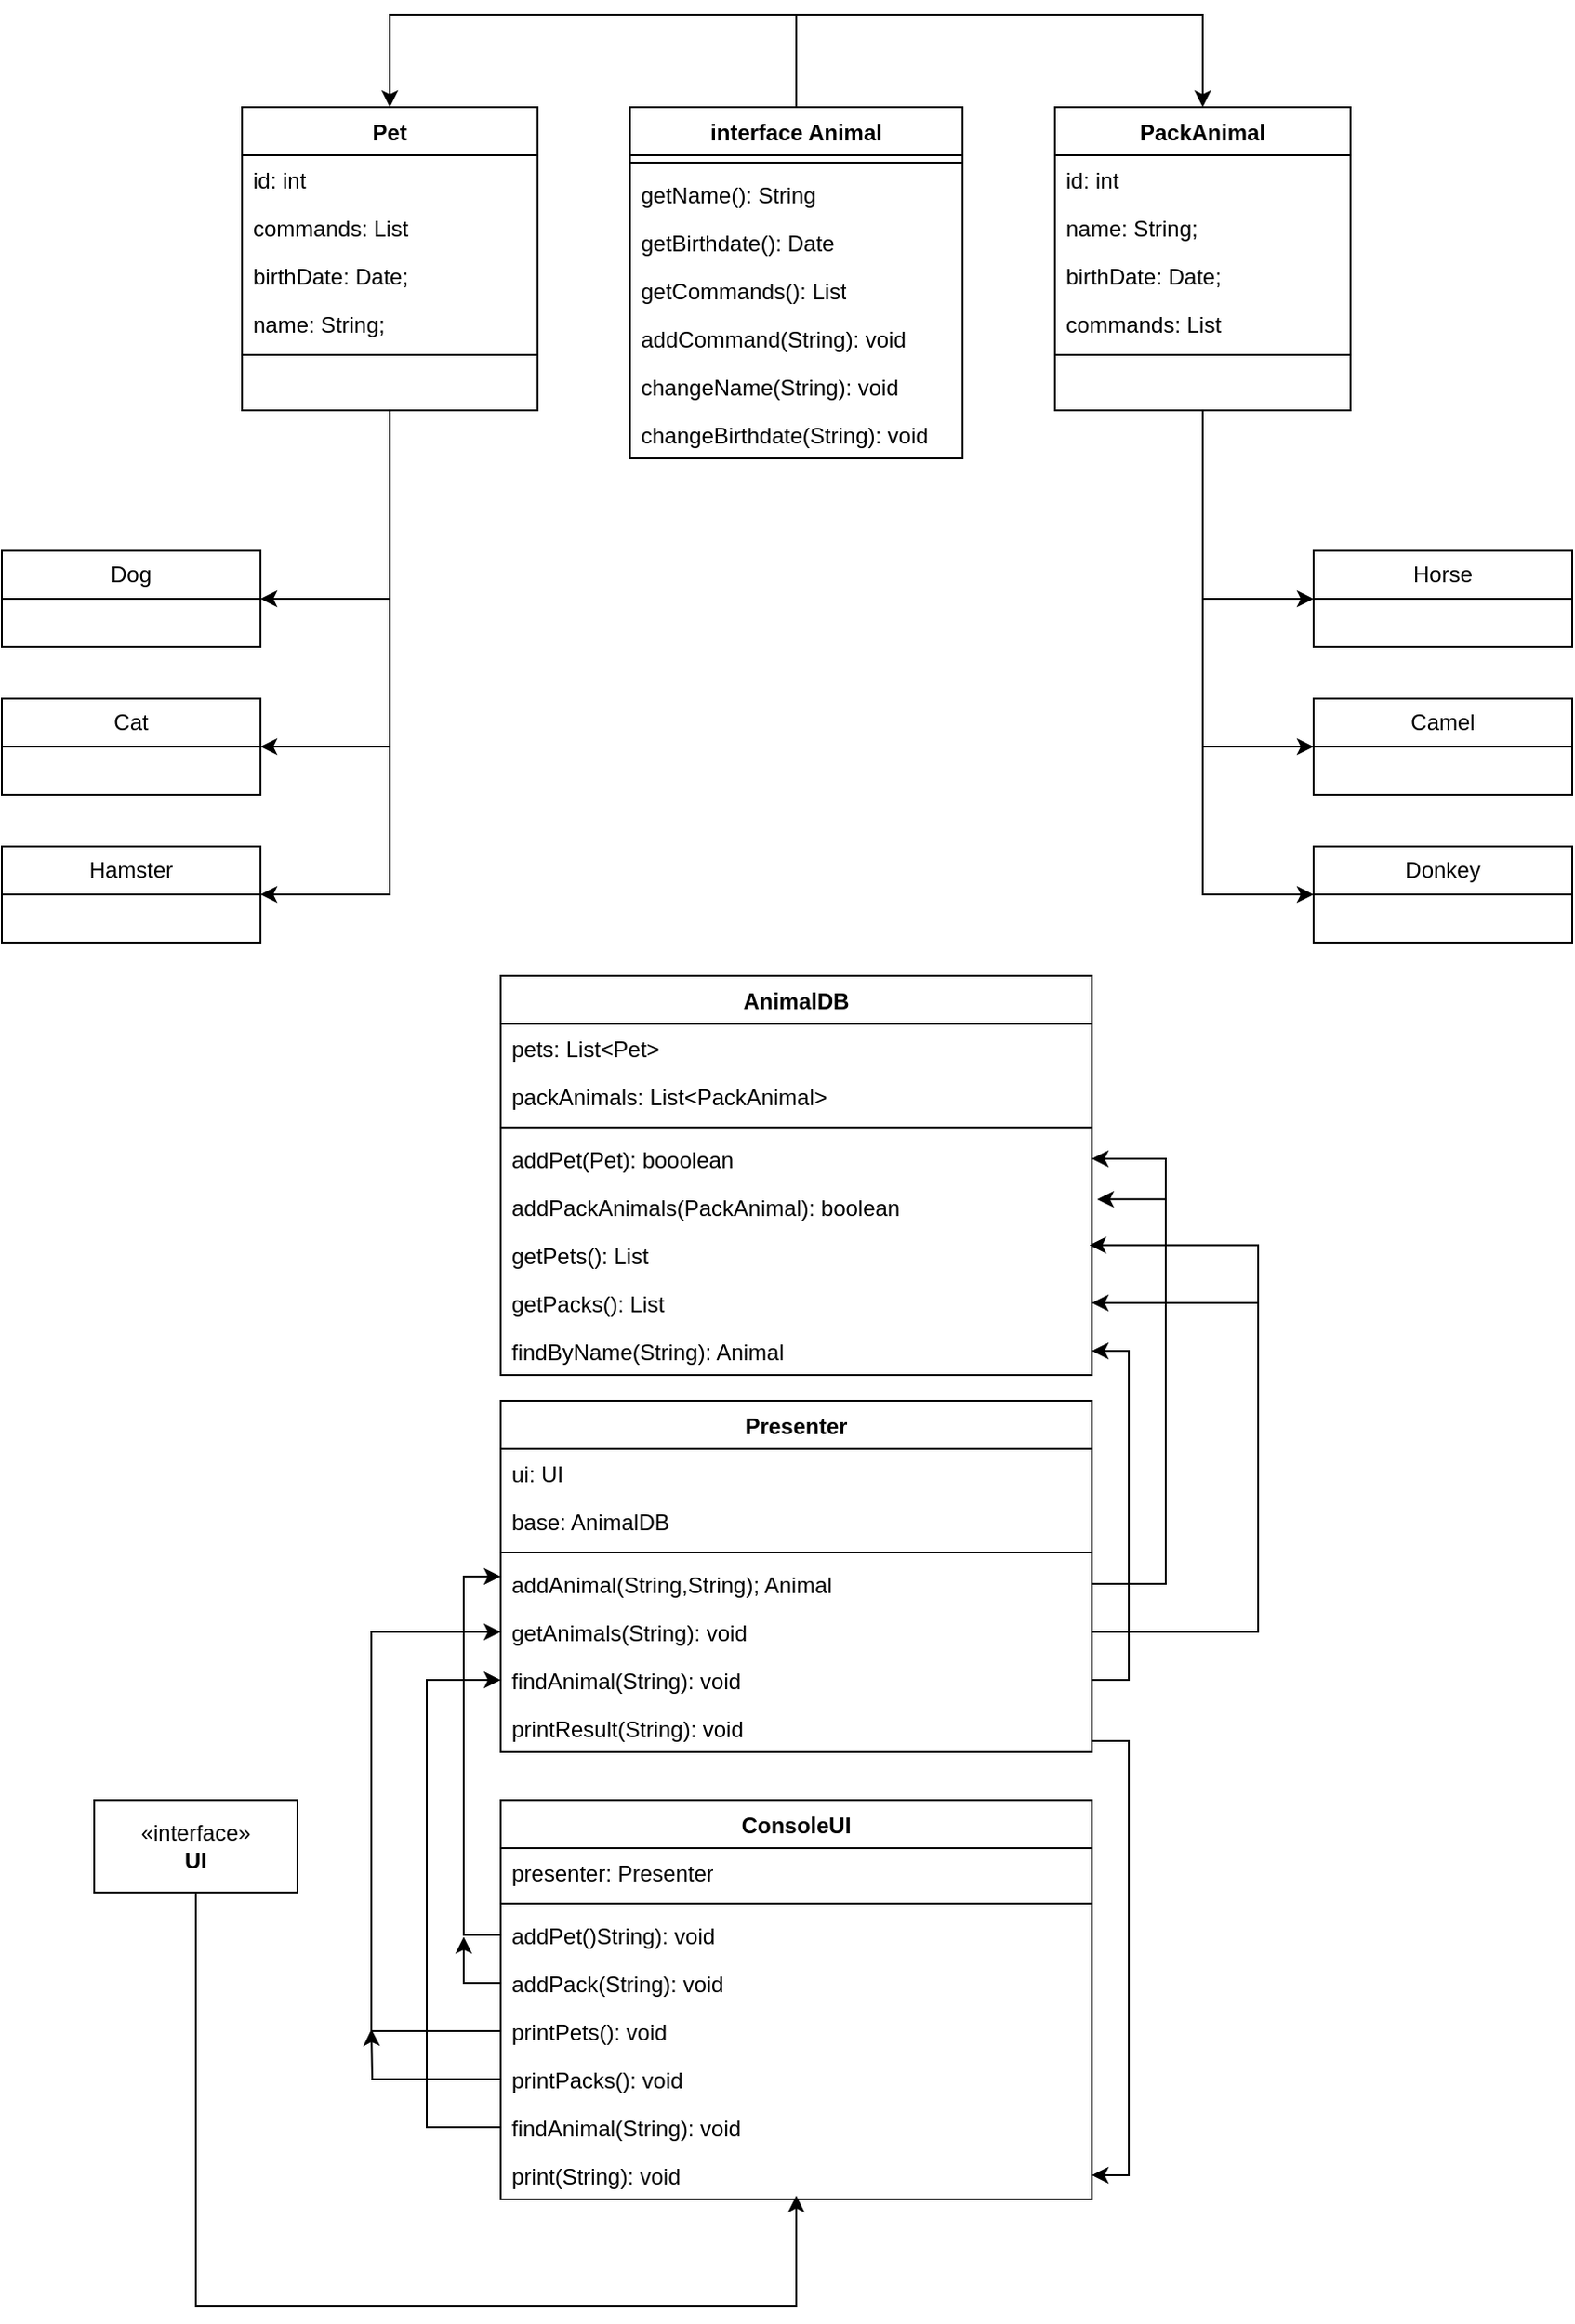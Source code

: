 <mxfile version="24.7.8">
  <diagram id="C5RBs43oDa-KdzZeNtuy" name="Page-1">
    <mxGraphModel dx="1621" dy="557" grid="1" gridSize="10" guides="1" tooltips="1" connect="1" arrows="1" fold="1" page="1" pageScale="1" pageWidth="827" pageHeight="1169" math="0" shadow="0">
      <root>
        <mxCell id="WIyWlLk6GJQsqaUBKTNV-0" />
        <mxCell id="WIyWlLk6GJQsqaUBKTNV-1" parent="WIyWlLk6GJQsqaUBKTNV-0" />
        <mxCell id="Ycg3lBdJXNAUg9Lz-xLi-45" style="edgeStyle=orthogonalEdgeStyle;rounded=0;orthogonalLoop=1;jettySize=auto;html=1;entryX=0.5;entryY=0;entryDx=0;entryDy=0;" parent="WIyWlLk6GJQsqaUBKTNV-1" source="Ycg3lBdJXNAUg9Lz-xLi-7" target="Ycg3lBdJXNAUg9Lz-xLi-25" edge="1">
          <mxGeometry relative="1" as="geometry">
            <mxPoint x="170" y="210" as="targetPoint" />
            <Array as="points">
              <mxPoint x="390" y="40" />
              <mxPoint x="170" y="40" />
            </Array>
          </mxGeometry>
        </mxCell>
        <mxCell id="Ycg3lBdJXNAUg9Lz-xLi-46" style="edgeStyle=orthogonalEdgeStyle;rounded=0;orthogonalLoop=1;jettySize=auto;html=1;entryX=0.5;entryY=0;entryDx=0;entryDy=0;exitX=0.5;exitY=0;exitDx=0;exitDy=0;" parent="WIyWlLk6GJQsqaUBKTNV-1" source="Ycg3lBdJXNAUg9Lz-xLi-7" target="Ycg3lBdJXNAUg9Lz-xLi-12" edge="1">
          <mxGeometry relative="1" as="geometry">
            <Array as="points">
              <mxPoint x="390" y="40" />
              <mxPoint x="610" y="40" />
            </Array>
          </mxGeometry>
        </mxCell>
        <mxCell id="Ycg3lBdJXNAUg9Lz-xLi-7" value="&lt;span style=&quot;&quot;&gt;interface Animal&lt;/span&gt;" style="swimlane;fontStyle=1;align=center;verticalAlign=top;childLayout=stackLayout;horizontal=1;startSize=26;horizontalStack=0;resizeParent=1;resizeParentMax=0;resizeLast=0;collapsible=1;marginBottom=0;whiteSpace=wrap;html=1;" parent="WIyWlLk6GJQsqaUBKTNV-1" vertex="1">
          <mxGeometry x="300" y="90" width="180" height="190" as="geometry" />
        </mxCell>
        <mxCell id="Ycg3lBdJXNAUg9Lz-xLi-9" value="" style="line;strokeWidth=1;fillColor=none;align=left;verticalAlign=middle;spacingTop=-1;spacingLeft=3;spacingRight=3;rotatable=0;labelPosition=right;points=[];portConstraint=eastwest;strokeColor=inherit;" parent="Ycg3lBdJXNAUg9Lz-xLi-7" vertex="1">
          <mxGeometry y="26" width="180" height="8" as="geometry" />
        </mxCell>
        <mxCell id="Ycg3lBdJXNAUg9Lz-xLi-10" value="getName(): String" style="text;strokeColor=none;fillColor=none;align=left;verticalAlign=top;spacingLeft=4;spacingRight=4;overflow=hidden;rotatable=0;points=[[0,0.5],[1,0.5]];portConstraint=eastwest;whiteSpace=wrap;html=1;" parent="Ycg3lBdJXNAUg9Lz-xLi-7" vertex="1">
          <mxGeometry y="34" width="180" height="26" as="geometry" />
        </mxCell>
        <mxCell id="Ycg3lBdJXNAUg9Lz-xLi-17" value="getBirthdate(): Date" style="text;strokeColor=none;fillColor=none;align=left;verticalAlign=top;spacingLeft=4;spacingRight=4;overflow=hidden;rotatable=0;points=[[0,0.5],[1,0.5]];portConstraint=eastwest;whiteSpace=wrap;html=1;" parent="Ycg3lBdJXNAUg9Lz-xLi-7" vertex="1">
          <mxGeometry y="60" width="180" height="26" as="geometry" />
        </mxCell>
        <mxCell id="Ycg3lBdJXNAUg9Lz-xLi-18" value="getCommands(): List" style="text;strokeColor=none;fillColor=none;align=left;verticalAlign=top;spacingLeft=4;spacingRight=4;overflow=hidden;rotatable=0;points=[[0,0.5],[1,0.5]];portConstraint=eastwest;whiteSpace=wrap;html=1;" parent="Ycg3lBdJXNAUg9Lz-xLi-7" vertex="1">
          <mxGeometry y="86" width="180" height="26" as="geometry" />
        </mxCell>
        <mxCell id="Ycg3lBdJXNAUg9Lz-xLi-19" value="addCommand(String): void" style="text;strokeColor=none;fillColor=none;align=left;verticalAlign=top;spacingLeft=4;spacingRight=4;overflow=hidden;rotatable=0;points=[[0,0.5],[1,0.5]];portConstraint=eastwest;whiteSpace=wrap;html=1;" parent="Ycg3lBdJXNAUg9Lz-xLi-7" vertex="1">
          <mxGeometry y="112" width="180" height="26" as="geometry" />
        </mxCell>
        <mxCell id="Ycg3lBdJXNAUg9Lz-xLi-20" value="changeName(String): void" style="text;strokeColor=none;fillColor=none;align=left;verticalAlign=top;spacingLeft=4;spacingRight=4;overflow=hidden;rotatable=0;points=[[0,0.5],[1,0.5]];portConstraint=eastwest;whiteSpace=wrap;html=1;" parent="Ycg3lBdJXNAUg9Lz-xLi-7" vertex="1">
          <mxGeometry y="138" width="180" height="26" as="geometry" />
        </mxCell>
        <mxCell id="Ycg3lBdJXNAUg9Lz-xLi-21" value="changeBirthdate(String&lt;span style=&quot;background-color: initial;&quot;&gt;): void&lt;/span&gt;" style="text;strokeColor=none;fillColor=none;align=left;verticalAlign=top;spacingLeft=4;spacingRight=4;overflow=hidden;rotatable=0;points=[[0,0.5],[1,0.5]];portConstraint=eastwest;whiteSpace=wrap;html=1;" parent="Ycg3lBdJXNAUg9Lz-xLi-7" vertex="1">
          <mxGeometry y="164" width="180" height="26" as="geometry" />
        </mxCell>
        <mxCell id="Ycg3lBdJXNAUg9Lz-xLi-47" style="edgeStyle=orthogonalEdgeStyle;rounded=0;orthogonalLoop=1;jettySize=auto;html=1;entryX=0;entryY=0.5;entryDx=0;entryDy=0;" parent="WIyWlLk6GJQsqaUBKTNV-1" source="Ycg3lBdJXNAUg9Lz-xLi-12" target="Ycg3lBdJXNAUg9Lz-xLi-35" edge="1">
          <mxGeometry relative="1" as="geometry" />
        </mxCell>
        <mxCell id="Ycg3lBdJXNAUg9Lz-xLi-48" style="edgeStyle=orthogonalEdgeStyle;rounded=0;orthogonalLoop=1;jettySize=auto;html=1;entryX=0;entryY=0.5;entryDx=0;entryDy=0;" parent="WIyWlLk6GJQsqaUBKTNV-1" source="Ycg3lBdJXNAUg9Lz-xLi-12" target="Ycg3lBdJXNAUg9Lz-xLi-36" edge="1">
          <mxGeometry relative="1" as="geometry" />
        </mxCell>
        <mxCell id="Ycg3lBdJXNAUg9Lz-xLi-49" style="edgeStyle=orthogonalEdgeStyle;rounded=0;orthogonalLoop=1;jettySize=auto;html=1;entryX=0;entryY=0.5;entryDx=0;entryDy=0;" parent="WIyWlLk6GJQsqaUBKTNV-1" source="Ycg3lBdJXNAUg9Lz-xLi-12" target="Ycg3lBdJXNAUg9Lz-xLi-37" edge="1">
          <mxGeometry relative="1" as="geometry" />
        </mxCell>
        <mxCell id="Ycg3lBdJXNAUg9Lz-xLi-12" value="PackAnimal" style="swimlane;fontStyle=1;align=center;verticalAlign=top;childLayout=stackLayout;horizontal=1;startSize=26;horizontalStack=0;resizeParent=1;resizeParentMax=0;resizeLast=0;collapsible=1;marginBottom=0;whiteSpace=wrap;html=1;" parent="WIyWlLk6GJQsqaUBKTNV-1" vertex="1">
          <mxGeometry x="530" y="90" width="160" height="164" as="geometry" />
        </mxCell>
        <mxCell id="ufn4fVdo2W2Rmp4vj_cQ-2" value="id: int" style="text;strokeColor=none;fillColor=none;align=left;verticalAlign=top;spacingLeft=4;spacingRight=4;overflow=hidden;rotatable=0;points=[[0,0.5],[1,0.5]];portConstraint=eastwest;whiteSpace=wrap;html=1;" vertex="1" parent="Ycg3lBdJXNAUg9Lz-xLi-12">
          <mxGeometry y="26" width="160" height="26" as="geometry" />
        </mxCell>
        <mxCell id="ufn4fVdo2W2Rmp4vj_cQ-5" value="name: String;" style="text;strokeColor=none;fillColor=none;align=left;verticalAlign=top;spacingLeft=4;spacingRight=4;overflow=hidden;rotatable=0;points=[[0,0.5],[1,0.5]];portConstraint=eastwest;whiteSpace=wrap;html=1;" vertex="1" parent="Ycg3lBdJXNAUg9Lz-xLi-12">
          <mxGeometry y="52" width="160" height="26" as="geometry" />
        </mxCell>
        <mxCell id="ufn4fVdo2W2Rmp4vj_cQ-4" value="birthDate: Date;" style="text;strokeColor=none;fillColor=none;align=left;verticalAlign=top;spacingLeft=4;spacingRight=4;overflow=hidden;rotatable=0;points=[[0,0.5],[1,0.5]];portConstraint=eastwest;whiteSpace=wrap;html=1;" vertex="1" parent="Ycg3lBdJXNAUg9Lz-xLi-12">
          <mxGeometry y="78" width="160" height="26" as="geometry" />
        </mxCell>
        <mxCell id="ufn4fVdo2W2Rmp4vj_cQ-3" value="commands: List" style="text;strokeColor=none;fillColor=none;align=left;verticalAlign=top;spacingLeft=4;spacingRight=4;overflow=hidden;rotatable=0;points=[[0,0.5],[1,0.5]];portConstraint=eastwest;whiteSpace=wrap;html=1;" vertex="1" parent="Ycg3lBdJXNAUg9Lz-xLi-12">
          <mxGeometry y="104" width="160" height="26" as="geometry" />
        </mxCell>
        <mxCell id="Ycg3lBdJXNAUg9Lz-xLi-14" value="" style="line;strokeWidth=1;fillColor=none;align=left;verticalAlign=middle;spacingTop=-1;spacingLeft=3;spacingRight=3;rotatable=0;labelPosition=right;points=[];portConstraint=eastwest;strokeColor=inherit;" parent="Ycg3lBdJXNAUg9Lz-xLi-12" vertex="1">
          <mxGeometry y="130" width="160" height="8" as="geometry" />
        </mxCell>
        <mxCell id="Ycg3lBdJXNAUg9Lz-xLi-15" value="&amp;nbsp;" style="text;strokeColor=none;fillColor=none;align=left;verticalAlign=top;spacingLeft=4;spacingRight=4;overflow=hidden;rotatable=0;points=[[0,0.5],[1,0.5]];portConstraint=eastwest;whiteSpace=wrap;html=1;" parent="Ycg3lBdJXNAUg9Lz-xLi-12" vertex="1">
          <mxGeometry y="138" width="160" height="26" as="geometry" />
        </mxCell>
        <mxCell id="Ycg3lBdJXNAUg9Lz-xLi-50" style="edgeStyle=orthogonalEdgeStyle;rounded=0;orthogonalLoop=1;jettySize=auto;html=1;entryX=1;entryY=0.5;entryDx=0;entryDy=0;" parent="WIyWlLk6GJQsqaUBKTNV-1" source="Ycg3lBdJXNAUg9Lz-xLi-25" target="Ycg3lBdJXNAUg9Lz-xLi-34" edge="1">
          <mxGeometry relative="1" as="geometry" />
        </mxCell>
        <mxCell id="Ycg3lBdJXNAUg9Lz-xLi-51" style="edgeStyle=orthogonalEdgeStyle;rounded=0;orthogonalLoop=1;jettySize=auto;html=1;entryX=1;entryY=0.5;entryDx=0;entryDy=0;" parent="WIyWlLk6GJQsqaUBKTNV-1" source="Ycg3lBdJXNAUg9Lz-xLi-25" target="Ycg3lBdJXNAUg9Lz-xLi-33" edge="1">
          <mxGeometry relative="1" as="geometry" />
        </mxCell>
        <mxCell id="Ycg3lBdJXNAUg9Lz-xLi-52" style="edgeStyle=orthogonalEdgeStyle;rounded=0;orthogonalLoop=1;jettySize=auto;html=1;entryX=1;entryY=0.5;entryDx=0;entryDy=0;" parent="WIyWlLk6GJQsqaUBKTNV-1" source="Ycg3lBdJXNAUg9Lz-xLi-25" target="Ycg3lBdJXNAUg9Lz-xLi-29" edge="1">
          <mxGeometry relative="1" as="geometry" />
        </mxCell>
        <mxCell id="Ycg3lBdJXNAUg9Lz-xLi-25" value="Pet" style="swimlane;fontStyle=1;align=center;verticalAlign=top;childLayout=stackLayout;horizontal=1;startSize=26;horizontalStack=0;resizeParent=1;resizeParentMax=0;resizeLast=0;collapsible=1;marginBottom=0;whiteSpace=wrap;html=1;" parent="WIyWlLk6GJQsqaUBKTNV-1" vertex="1">
          <mxGeometry x="90" y="90" width="160" height="164" as="geometry" />
        </mxCell>
        <mxCell id="ufn4fVdo2W2Rmp4vj_cQ-0" value="id: int" style="text;strokeColor=none;fillColor=none;align=left;verticalAlign=top;spacingLeft=4;spacingRight=4;overflow=hidden;rotatable=0;points=[[0,0.5],[1,0.5]];portConstraint=eastwest;whiteSpace=wrap;html=1;" vertex="1" parent="Ycg3lBdJXNAUg9Lz-xLi-25">
          <mxGeometry y="26" width="160" height="26" as="geometry" />
        </mxCell>
        <mxCell id="Ycg3lBdJXNAUg9Lz-xLi-23" value="commands: List" style="text;strokeColor=none;fillColor=none;align=left;verticalAlign=top;spacingLeft=4;spacingRight=4;overflow=hidden;rotatable=0;points=[[0,0.5],[1,0.5]];portConstraint=eastwest;whiteSpace=wrap;html=1;" parent="Ycg3lBdJXNAUg9Lz-xLi-25" vertex="1">
          <mxGeometry y="52" width="160" height="26" as="geometry" />
        </mxCell>
        <mxCell id="Ycg3lBdJXNAUg9Lz-xLi-22" value="birthDate: Date;" style="text;strokeColor=none;fillColor=none;align=left;verticalAlign=top;spacingLeft=4;spacingRight=4;overflow=hidden;rotatable=0;points=[[0,0.5],[1,0.5]];portConstraint=eastwest;whiteSpace=wrap;html=1;" parent="Ycg3lBdJXNAUg9Lz-xLi-25" vertex="1">
          <mxGeometry y="78" width="160" height="26" as="geometry" />
        </mxCell>
        <mxCell id="Ycg3lBdJXNAUg9Lz-xLi-8" value="name: String;" style="text;strokeColor=none;fillColor=none;align=left;verticalAlign=top;spacingLeft=4;spacingRight=4;overflow=hidden;rotatable=0;points=[[0,0.5],[1,0.5]];portConstraint=eastwest;whiteSpace=wrap;html=1;" parent="Ycg3lBdJXNAUg9Lz-xLi-25" vertex="1">
          <mxGeometry y="104" width="160" height="26" as="geometry" />
        </mxCell>
        <mxCell id="Ycg3lBdJXNAUg9Lz-xLi-27" value="" style="line;strokeWidth=1;fillColor=none;align=left;verticalAlign=middle;spacingTop=-1;spacingLeft=3;spacingRight=3;rotatable=0;labelPosition=right;points=[];portConstraint=eastwest;strokeColor=inherit;" parent="Ycg3lBdJXNAUg9Lz-xLi-25" vertex="1">
          <mxGeometry y="130" width="160" height="8" as="geometry" />
        </mxCell>
        <mxCell id="Ycg3lBdJXNAUg9Lz-xLi-28" value="&amp;nbsp;" style="text;strokeColor=none;fillColor=none;align=left;verticalAlign=top;spacingLeft=4;spacingRight=4;overflow=hidden;rotatable=0;points=[[0,0.5],[1,0.5]];portConstraint=eastwest;whiteSpace=wrap;html=1;" parent="Ycg3lBdJXNAUg9Lz-xLi-25" vertex="1">
          <mxGeometry y="138" width="160" height="26" as="geometry" />
        </mxCell>
        <mxCell id="Ycg3lBdJXNAUg9Lz-xLi-29" value="Dog" style="swimlane;fontStyle=0;childLayout=stackLayout;horizontal=1;startSize=26;fillColor=none;horizontalStack=0;resizeParent=1;resizeParentMax=0;resizeLast=0;collapsible=1;marginBottom=0;whiteSpace=wrap;html=1;" parent="WIyWlLk6GJQsqaUBKTNV-1" vertex="1">
          <mxGeometry x="-40" y="330" width="140" height="52" as="geometry" />
        </mxCell>
        <mxCell id="Ycg3lBdJXNAUg9Lz-xLi-33" value="Cat" style="swimlane;fontStyle=0;childLayout=stackLayout;horizontal=1;startSize=26;fillColor=none;horizontalStack=0;resizeParent=1;resizeParentMax=0;resizeLast=0;collapsible=1;marginBottom=0;whiteSpace=wrap;html=1;" parent="WIyWlLk6GJQsqaUBKTNV-1" vertex="1">
          <mxGeometry x="-40" y="410" width="140" height="52" as="geometry" />
        </mxCell>
        <mxCell id="Ycg3lBdJXNAUg9Lz-xLi-34" value="Hamster" style="swimlane;fontStyle=0;childLayout=stackLayout;horizontal=1;startSize=26;fillColor=none;horizontalStack=0;resizeParent=1;resizeParentMax=0;resizeLast=0;collapsible=1;marginBottom=0;whiteSpace=wrap;html=1;" parent="WIyWlLk6GJQsqaUBKTNV-1" vertex="1">
          <mxGeometry x="-40" y="490" width="140" height="52" as="geometry" />
        </mxCell>
        <mxCell id="Ycg3lBdJXNAUg9Lz-xLi-35" value="Donkey" style="swimlane;fontStyle=0;childLayout=stackLayout;horizontal=1;startSize=26;fillColor=none;horizontalStack=0;resizeParent=1;resizeParentMax=0;resizeLast=0;collapsible=1;marginBottom=0;whiteSpace=wrap;html=1;" parent="WIyWlLk6GJQsqaUBKTNV-1" vertex="1">
          <mxGeometry x="670" y="490" width="140" height="52" as="geometry" />
        </mxCell>
        <mxCell id="Ycg3lBdJXNAUg9Lz-xLi-36" value="Camel" style="swimlane;fontStyle=0;childLayout=stackLayout;horizontal=1;startSize=26;fillColor=none;horizontalStack=0;resizeParent=1;resizeParentMax=0;resizeLast=0;collapsible=1;marginBottom=0;whiteSpace=wrap;html=1;" parent="WIyWlLk6GJQsqaUBKTNV-1" vertex="1">
          <mxGeometry x="670" y="410" width="140" height="52" as="geometry" />
        </mxCell>
        <mxCell id="Ycg3lBdJXNAUg9Lz-xLi-37" value="Horse" style="swimlane;fontStyle=0;childLayout=stackLayout;horizontal=1;startSize=26;fillColor=none;horizontalStack=0;resizeParent=1;resizeParentMax=0;resizeLast=0;collapsible=1;marginBottom=0;whiteSpace=wrap;html=1;" parent="WIyWlLk6GJQsqaUBKTNV-1" vertex="1">
          <mxGeometry x="670" y="330" width="140" height="52" as="geometry" />
        </mxCell>
        <mxCell id="Ycg3lBdJXNAUg9Lz-xLi-57" value="AnimalDB" style="swimlane;fontStyle=1;align=center;verticalAlign=top;childLayout=stackLayout;horizontal=1;startSize=26;horizontalStack=0;resizeParent=1;resizeParentMax=0;resizeLast=0;collapsible=1;marginBottom=0;whiteSpace=wrap;html=1;" parent="WIyWlLk6GJQsqaUBKTNV-1" vertex="1">
          <mxGeometry x="230" y="560" width="320" height="216" as="geometry" />
        </mxCell>
        <mxCell id="Ycg3lBdJXNAUg9Lz-xLi-58" value="pets: List&amp;lt;Pet&amp;gt;" style="text;strokeColor=none;fillColor=none;align=left;verticalAlign=top;spacingLeft=4;spacingRight=4;overflow=hidden;rotatable=0;points=[[0,0.5],[1,0.5]];portConstraint=eastwest;html=1;whiteSpace=wrap;" parent="Ycg3lBdJXNAUg9Lz-xLi-57" vertex="1">
          <mxGeometry y="26" width="320" height="26" as="geometry" />
        </mxCell>
        <mxCell id="Ycg3lBdJXNAUg9Lz-xLi-61" value="packAnimals: List&amp;lt;PackAnimal&amp;gt;" style="text;strokeColor=none;fillColor=none;align=left;verticalAlign=top;spacingLeft=4;spacingRight=4;overflow=hidden;rotatable=0;points=[[0,0.5],[1,0.5]];portConstraint=eastwest;html=1;whiteSpace=wrap;" parent="Ycg3lBdJXNAUg9Lz-xLi-57" vertex="1">
          <mxGeometry y="52" width="320" height="26" as="geometry" />
        </mxCell>
        <mxCell id="Ycg3lBdJXNAUg9Lz-xLi-59" value="" style="line;strokeWidth=1;fillColor=none;align=left;verticalAlign=middle;spacingTop=-1;spacingLeft=3;spacingRight=3;rotatable=0;labelPosition=right;points=[];portConstraint=eastwest;strokeColor=inherit;" parent="Ycg3lBdJXNAUg9Lz-xLi-57" vertex="1">
          <mxGeometry y="78" width="320" height="8" as="geometry" />
        </mxCell>
        <mxCell id="Ycg3lBdJXNAUg9Lz-xLi-60" value="addPet(Pet): booolean" style="text;strokeColor=none;fillColor=none;align=left;verticalAlign=top;spacingLeft=4;spacingRight=4;overflow=hidden;rotatable=0;points=[[0,0.5],[1,0.5]];portConstraint=eastwest;whiteSpace=wrap;html=1;" parent="Ycg3lBdJXNAUg9Lz-xLi-57" vertex="1">
          <mxGeometry y="86" width="320" height="26" as="geometry" />
        </mxCell>
        <mxCell id="Ycg3lBdJXNAUg9Lz-xLi-62" value="addPackAnimals(PackAnimal): boolean" style="text;strokeColor=none;fillColor=none;align=left;verticalAlign=top;spacingLeft=4;spacingRight=4;overflow=hidden;rotatable=0;points=[[0,0.5],[1,0.5]];portConstraint=eastwest;whiteSpace=wrap;html=1;" parent="Ycg3lBdJXNAUg9Lz-xLi-57" vertex="1">
          <mxGeometry y="112" width="320" height="26" as="geometry" />
        </mxCell>
        <mxCell id="Ycg3lBdJXNAUg9Lz-xLi-63" value="getPets(): List" style="text;strokeColor=none;fillColor=none;align=left;verticalAlign=top;spacingLeft=4;spacingRight=4;overflow=hidden;rotatable=0;points=[[0,0.5],[1,0.5]];portConstraint=eastwest;whiteSpace=wrap;html=1;" parent="Ycg3lBdJXNAUg9Lz-xLi-57" vertex="1">
          <mxGeometry y="138" width="320" height="26" as="geometry" />
        </mxCell>
        <mxCell id="Ycg3lBdJXNAUg9Lz-xLi-64" value="getPacks(): List" style="text;strokeColor=none;fillColor=none;align=left;verticalAlign=top;spacingLeft=4;spacingRight=4;overflow=hidden;rotatable=0;points=[[0,0.5],[1,0.5]];portConstraint=eastwest;whiteSpace=wrap;html=1;" parent="Ycg3lBdJXNAUg9Lz-xLi-57" vertex="1">
          <mxGeometry y="164" width="320" height="26" as="geometry" />
        </mxCell>
        <mxCell id="Ycg3lBdJXNAUg9Lz-xLi-65" value="findByName(String): Animal" style="text;strokeColor=none;fillColor=none;align=left;verticalAlign=top;spacingLeft=4;spacingRight=4;overflow=hidden;rotatable=0;points=[[0,0.5],[1,0.5]];portConstraint=eastwest;whiteSpace=wrap;html=1;" parent="Ycg3lBdJXNAUg9Lz-xLi-57" vertex="1">
          <mxGeometry y="190" width="320" height="26" as="geometry" />
        </mxCell>
        <mxCell id="Ycg3lBdJXNAUg9Lz-xLi-66" value="Presenter" style="swimlane;fontStyle=1;align=center;verticalAlign=top;childLayout=stackLayout;horizontal=1;startSize=26;horizontalStack=0;resizeParent=1;resizeParentMax=0;resizeLast=0;collapsible=1;marginBottom=0;whiteSpace=wrap;html=1;" parent="WIyWlLk6GJQsqaUBKTNV-1" vertex="1">
          <mxGeometry x="230" y="790" width="320" height="190" as="geometry" />
        </mxCell>
        <mxCell id="M4uywVU6o6SdYLzX6PSS-7" value="ui: UI" style="text;strokeColor=none;fillColor=none;align=left;verticalAlign=top;spacingLeft=4;spacingRight=4;overflow=hidden;rotatable=0;points=[[0,0.5],[1,0.5]];portConstraint=eastwest;whiteSpace=wrap;html=1;" parent="Ycg3lBdJXNAUg9Lz-xLi-66" vertex="1">
          <mxGeometry y="26" width="320" height="26" as="geometry" />
        </mxCell>
        <mxCell id="Ycg3lBdJXNAUg9Lz-xLi-67" value="base: AnimalDB" style="text;strokeColor=none;fillColor=none;align=left;verticalAlign=top;spacingLeft=4;spacingRight=4;overflow=hidden;rotatable=0;points=[[0,0.5],[1,0.5]];portConstraint=eastwest;whiteSpace=wrap;html=1;" parent="Ycg3lBdJXNAUg9Lz-xLi-66" vertex="1">
          <mxGeometry y="52" width="320" height="26" as="geometry" />
        </mxCell>
        <mxCell id="Ycg3lBdJXNAUg9Lz-xLi-68" value="" style="line;strokeWidth=1;fillColor=none;align=left;verticalAlign=middle;spacingTop=-1;spacingLeft=3;spacingRight=3;rotatable=0;labelPosition=right;points=[];portConstraint=eastwest;strokeColor=inherit;" parent="Ycg3lBdJXNAUg9Lz-xLi-66" vertex="1">
          <mxGeometry y="78" width="320" height="8" as="geometry" />
        </mxCell>
        <mxCell id="Ycg3lBdJXNAUg9Lz-xLi-69" value="addAnimal(String,String); Animal" style="text;strokeColor=none;fillColor=none;align=left;verticalAlign=top;spacingLeft=4;spacingRight=4;overflow=hidden;rotatable=0;points=[[0,0.5],[1,0.5]];portConstraint=eastwest;whiteSpace=wrap;html=1;" parent="Ycg3lBdJXNAUg9Lz-xLi-66" vertex="1">
          <mxGeometry y="86" width="320" height="26" as="geometry" />
        </mxCell>
        <mxCell id="M4uywVU6o6SdYLzX6PSS-5" value="getAnimals(String): void" style="text;strokeColor=none;fillColor=none;align=left;verticalAlign=top;spacingLeft=4;spacingRight=4;overflow=hidden;rotatable=0;points=[[0,0.5],[1,0.5]];portConstraint=eastwest;whiteSpace=wrap;html=1;" parent="Ycg3lBdJXNAUg9Lz-xLi-66" vertex="1">
          <mxGeometry y="112" width="320" height="26" as="geometry" />
        </mxCell>
        <mxCell id="M4uywVU6o6SdYLzX6PSS-6" value="findAnimal(String): void" style="text;strokeColor=none;fillColor=none;align=left;verticalAlign=top;spacingLeft=4;spacingRight=4;overflow=hidden;rotatable=0;points=[[0,0.5],[1,0.5]];portConstraint=eastwest;whiteSpace=wrap;html=1;" parent="Ycg3lBdJXNAUg9Lz-xLi-66" vertex="1">
          <mxGeometry y="138" width="320" height="26" as="geometry" />
        </mxCell>
        <mxCell id="M4uywVU6o6SdYLzX6PSS-8" value="printResult(String): void" style="text;strokeColor=none;fillColor=none;align=left;verticalAlign=top;spacingLeft=4;spacingRight=4;overflow=hidden;rotatable=0;points=[[0,0.5],[1,0.5]];portConstraint=eastwest;whiteSpace=wrap;html=1;" parent="Ycg3lBdJXNAUg9Lz-xLi-66" vertex="1">
          <mxGeometry y="164" width="320" height="26" as="geometry" />
        </mxCell>
        <mxCell id="Ycg3lBdJXNAUg9Lz-xLi-75" value="ConsoleUI" style="swimlane;fontStyle=1;align=center;verticalAlign=top;childLayout=stackLayout;horizontal=1;startSize=26;horizontalStack=0;resizeParent=1;resizeParentMax=0;resizeLast=0;collapsible=1;marginBottom=0;whiteSpace=wrap;html=1;" parent="WIyWlLk6GJQsqaUBKTNV-1" vertex="1">
          <mxGeometry x="230" y="1006" width="320" height="216" as="geometry" />
        </mxCell>
        <mxCell id="Ycg3lBdJXNAUg9Lz-xLi-76" value="presenter: Presenter" style="text;strokeColor=none;fillColor=none;align=left;verticalAlign=top;spacingLeft=4;spacingRight=4;overflow=hidden;rotatable=0;points=[[0,0.5],[1,0.5]];portConstraint=eastwest;whiteSpace=wrap;html=1;" parent="Ycg3lBdJXNAUg9Lz-xLi-75" vertex="1">
          <mxGeometry y="26" width="320" height="26" as="geometry" />
        </mxCell>
        <mxCell id="Ycg3lBdJXNAUg9Lz-xLi-77" value="" style="line;strokeWidth=1;fillColor=none;align=left;verticalAlign=middle;spacingTop=-1;spacingLeft=3;spacingRight=3;rotatable=0;labelPosition=right;points=[];portConstraint=eastwest;strokeColor=inherit;" parent="Ycg3lBdJXNAUg9Lz-xLi-75" vertex="1">
          <mxGeometry y="52" width="320" height="8" as="geometry" />
        </mxCell>
        <mxCell id="Ycg3lBdJXNAUg9Lz-xLi-78" value="addPet()String): void" style="text;strokeColor=none;fillColor=none;align=left;verticalAlign=top;spacingLeft=4;spacingRight=4;overflow=hidden;rotatable=0;points=[[0,0.5],[1,0.5]];portConstraint=eastwest;whiteSpace=wrap;html=1;" parent="Ycg3lBdJXNAUg9Lz-xLi-75" vertex="1">
          <mxGeometry y="60" width="320" height="26" as="geometry" />
        </mxCell>
        <mxCell id="M4uywVU6o6SdYLzX6PSS-0" value="addPack(String): void" style="text;strokeColor=none;fillColor=none;align=left;verticalAlign=top;spacingLeft=4;spacingRight=4;overflow=hidden;rotatable=0;points=[[0,0.5],[1,0.5]];portConstraint=eastwest;whiteSpace=wrap;html=1;" parent="Ycg3lBdJXNAUg9Lz-xLi-75" vertex="1">
          <mxGeometry y="86" width="320" height="26" as="geometry" />
        </mxCell>
        <mxCell id="M4uywVU6o6SdYLzX6PSS-1" value="printPets(): void" style="text;strokeColor=none;fillColor=none;align=left;verticalAlign=top;spacingLeft=4;spacingRight=4;overflow=hidden;rotatable=0;points=[[0,0.5],[1,0.5]];portConstraint=eastwest;whiteSpace=wrap;html=1;" parent="Ycg3lBdJXNAUg9Lz-xLi-75" vertex="1">
          <mxGeometry y="112" width="320" height="26" as="geometry" />
        </mxCell>
        <mxCell id="M4uywVU6o6SdYLzX6PSS-14" style="edgeStyle=orthogonalEdgeStyle;rounded=0;orthogonalLoop=1;jettySize=auto;html=1;exitX=0;exitY=0.5;exitDx=0;exitDy=0;" parent="Ycg3lBdJXNAUg9Lz-xLi-75" source="M4uywVU6o6SdYLzX6PSS-2" edge="1">
          <mxGeometry relative="1" as="geometry">
            <mxPoint x="-70.0" y="124" as="targetPoint" />
          </mxGeometry>
        </mxCell>
        <mxCell id="M4uywVU6o6SdYLzX6PSS-2" value="printPacks(): void" style="text;strokeColor=none;fillColor=none;align=left;verticalAlign=top;spacingLeft=4;spacingRight=4;overflow=hidden;rotatable=0;points=[[0,0.5],[1,0.5]];portConstraint=eastwest;whiteSpace=wrap;html=1;" parent="Ycg3lBdJXNAUg9Lz-xLi-75" vertex="1">
          <mxGeometry y="138" width="320" height="26" as="geometry" />
        </mxCell>
        <mxCell id="M4uywVU6o6SdYLzX6PSS-3" value="findAnimal(String): void" style="text;strokeColor=none;fillColor=none;align=left;verticalAlign=top;spacingLeft=4;spacingRight=4;overflow=hidden;rotatable=0;points=[[0,0.5],[1,0.5]];portConstraint=eastwest;whiteSpace=wrap;html=1;" parent="Ycg3lBdJXNAUg9Lz-xLi-75" vertex="1">
          <mxGeometry y="164" width="320" height="26" as="geometry" />
        </mxCell>
        <mxCell id="M4uywVU6o6SdYLzX6PSS-4" value="print(String): void" style="text;strokeColor=none;fillColor=none;align=left;verticalAlign=top;spacingLeft=4;spacingRight=4;overflow=hidden;rotatable=0;points=[[0,0.5],[1,0.5]];portConstraint=eastwest;whiteSpace=wrap;html=1;" parent="Ycg3lBdJXNAUg9Lz-xLi-75" vertex="1">
          <mxGeometry y="190" width="320" height="26" as="geometry" />
        </mxCell>
        <mxCell id="Ycg3lBdJXNAUg9Lz-xLi-81" value="" style="edgeStyle=orthogonalEdgeStyle;rounded=0;orthogonalLoop=1;jettySize=auto;html=1;entryX=0.5;entryY=0.923;entryDx=0;entryDy=0;entryPerimeter=0;" parent="WIyWlLk6GJQsqaUBKTNV-1" source="Ycg3lBdJXNAUg9Lz-xLi-80" target="M4uywVU6o6SdYLzX6PSS-4" edge="1">
          <mxGeometry relative="1" as="geometry">
            <mxPoint x="390" y="1230" as="targetPoint" />
            <Array as="points">
              <mxPoint x="65" y="1280" />
              <mxPoint x="390" y="1280" />
            </Array>
          </mxGeometry>
        </mxCell>
        <mxCell id="Ycg3lBdJXNAUg9Lz-xLi-80" value="«interface»&lt;br&gt;&lt;b&gt;UI&lt;/b&gt;" style="html=1;whiteSpace=wrap;" parent="WIyWlLk6GJQsqaUBKTNV-1" vertex="1">
          <mxGeometry x="10" y="1006" width="110" height="50" as="geometry" />
        </mxCell>
        <mxCell id="M4uywVU6o6SdYLzX6PSS-9" style="edgeStyle=orthogonalEdgeStyle;rounded=0;orthogonalLoop=1;jettySize=auto;html=1;entryX=0;entryY=0.5;entryDx=0;entryDy=0;" parent="WIyWlLk6GJQsqaUBKTNV-1" source="Ycg3lBdJXNAUg9Lz-xLi-78" target="Ycg3lBdJXNAUg9Lz-xLi-66" edge="1">
          <mxGeometry relative="1" as="geometry" />
        </mxCell>
        <mxCell id="M4uywVU6o6SdYLzX6PSS-11" style="edgeStyle=orthogonalEdgeStyle;rounded=0;orthogonalLoop=1;jettySize=auto;html=1;exitX=0;exitY=0.5;exitDx=0;exitDy=0;" parent="WIyWlLk6GJQsqaUBKTNV-1" source="M4uywVU6o6SdYLzX6PSS-0" edge="1">
          <mxGeometry relative="1" as="geometry">
            <mxPoint x="210" y="1080" as="targetPoint" />
            <Array as="points">
              <mxPoint x="210" y="1105" />
            </Array>
          </mxGeometry>
        </mxCell>
        <mxCell id="M4uywVU6o6SdYLzX6PSS-12" style="edgeStyle=orthogonalEdgeStyle;rounded=0;orthogonalLoop=1;jettySize=auto;html=1;entryX=1;entryY=0.5;entryDx=0;entryDy=0;" parent="WIyWlLk6GJQsqaUBKTNV-1" target="M4uywVU6o6SdYLzX6PSS-4" edge="1">
          <mxGeometry relative="1" as="geometry">
            <mxPoint x="550" y="974" as="sourcePoint" />
            <Array as="points">
              <mxPoint x="570" y="974" />
              <mxPoint x="570" y="1209" />
            </Array>
          </mxGeometry>
        </mxCell>
        <mxCell id="M4uywVU6o6SdYLzX6PSS-13" style="edgeStyle=orthogonalEdgeStyle;rounded=0;orthogonalLoop=1;jettySize=auto;html=1;entryX=0;entryY=0.5;entryDx=0;entryDy=0;" parent="WIyWlLk6GJQsqaUBKTNV-1" source="M4uywVU6o6SdYLzX6PSS-1" target="M4uywVU6o6SdYLzX6PSS-5" edge="1">
          <mxGeometry relative="1" as="geometry">
            <Array as="points">
              <mxPoint x="160" y="1131" />
              <mxPoint x="160" y="915" />
            </Array>
          </mxGeometry>
        </mxCell>
        <mxCell id="M4uywVU6o6SdYLzX6PSS-15" style="edgeStyle=orthogonalEdgeStyle;rounded=0;orthogonalLoop=1;jettySize=auto;html=1;entryX=0;entryY=0.5;entryDx=0;entryDy=0;" parent="WIyWlLk6GJQsqaUBKTNV-1" source="M4uywVU6o6SdYLzX6PSS-3" target="M4uywVU6o6SdYLzX6PSS-6" edge="1">
          <mxGeometry relative="1" as="geometry">
            <Array as="points">
              <mxPoint x="190" y="1183" />
              <mxPoint x="190" y="941" />
            </Array>
          </mxGeometry>
        </mxCell>
        <mxCell id="M4uywVU6o6SdYLzX6PSS-16" style="edgeStyle=orthogonalEdgeStyle;rounded=0;orthogonalLoop=1;jettySize=auto;html=1;entryX=1;entryY=0.5;entryDx=0;entryDy=0;" parent="WIyWlLk6GJQsqaUBKTNV-1" source="Ycg3lBdJXNAUg9Lz-xLi-69" target="Ycg3lBdJXNAUg9Lz-xLi-60" edge="1">
          <mxGeometry relative="1" as="geometry">
            <Array as="points">
              <mxPoint x="590" y="889" />
              <mxPoint x="590" y="659" />
            </Array>
          </mxGeometry>
        </mxCell>
        <mxCell id="M4uywVU6o6SdYLzX6PSS-17" style="edgeStyle=orthogonalEdgeStyle;rounded=0;orthogonalLoop=1;jettySize=auto;html=1;entryX=0.996;entryY=0.298;entryDx=0;entryDy=0;entryPerimeter=0;" parent="WIyWlLk6GJQsqaUBKTNV-1" source="M4uywVU6o6SdYLzX6PSS-5" target="Ycg3lBdJXNAUg9Lz-xLi-63" edge="1">
          <mxGeometry relative="1" as="geometry">
            <mxPoint x="570.0" y="915" as="targetPoint" />
            <Array as="points">
              <mxPoint x="640" y="915" />
              <mxPoint x="640" y="706" />
            </Array>
          </mxGeometry>
        </mxCell>
        <mxCell id="M4uywVU6o6SdYLzX6PSS-18" style="edgeStyle=orthogonalEdgeStyle;rounded=0;orthogonalLoop=1;jettySize=auto;html=1;entryX=1;entryY=0.5;entryDx=0;entryDy=0;" parent="WIyWlLk6GJQsqaUBKTNV-1" source="M4uywVU6o6SdYLzX6PSS-6" target="Ycg3lBdJXNAUg9Lz-xLi-65" edge="1">
          <mxGeometry relative="1" as="geometry">
            <mxPoint x="570.0" y="941" as="targetPoint" />
            <Array as="points">
              <mxPoint x="570" y="941" />
              <mxPoint x="570" y="763" />
            </Array>
          </mxGeometry>
        </mxCell>
        <mxCell id="M4uywVU6o6SdYLzX6PSS-19" style="edgeStyle=orthogonalEdgeStyle;rounded=0;orthogonalLoop=1;jettySize=auto;html=1;entryX=1.009;entryY=0.344;entryDx=0;entryDy=0;entryPerimeter=0;" parent="WIyWlLk6GJQsqaUBKTNV-1" source="Ycg3lBdJXNAUg9Lz-xLi-69" target="Ycg3lBdJXNAUg9Lz-xLi-62" edge="1">
          <mxGeometry relative="1" as="geometry">
            <Array as="points">
              <mxPoint x="590" y="889" />
              <mxPoint x="590" y="681" />
            </Array>
          </mxGeometry>
        </mxCell>
        <mxCell id="M4uywVU6o6SdYLzX6PSS-20" style="edgeStyle=orthogonalEdgeStyle;rounded=0;orthogonalLoop=1;jettySize=auto;html=1;" parent="WIyWlLk6GJQsqaUBKTNV-1" source="M4uywVU6o6SdYLzX6PSS-5" target="Ycg3lBdJXNAUg9Lz-xLi-64" edge="1">
          <mxGeometry relative="1" as="geometry">
            <Array as="points">
              <mxPoint x="640" y="915" />
              <mxPoint x="640" y="737" />
            </Array>
          </mxGeometry>
        </mxCell>
      </root>
    </mxGraphModel>
  </diagram>
</mxfile>
